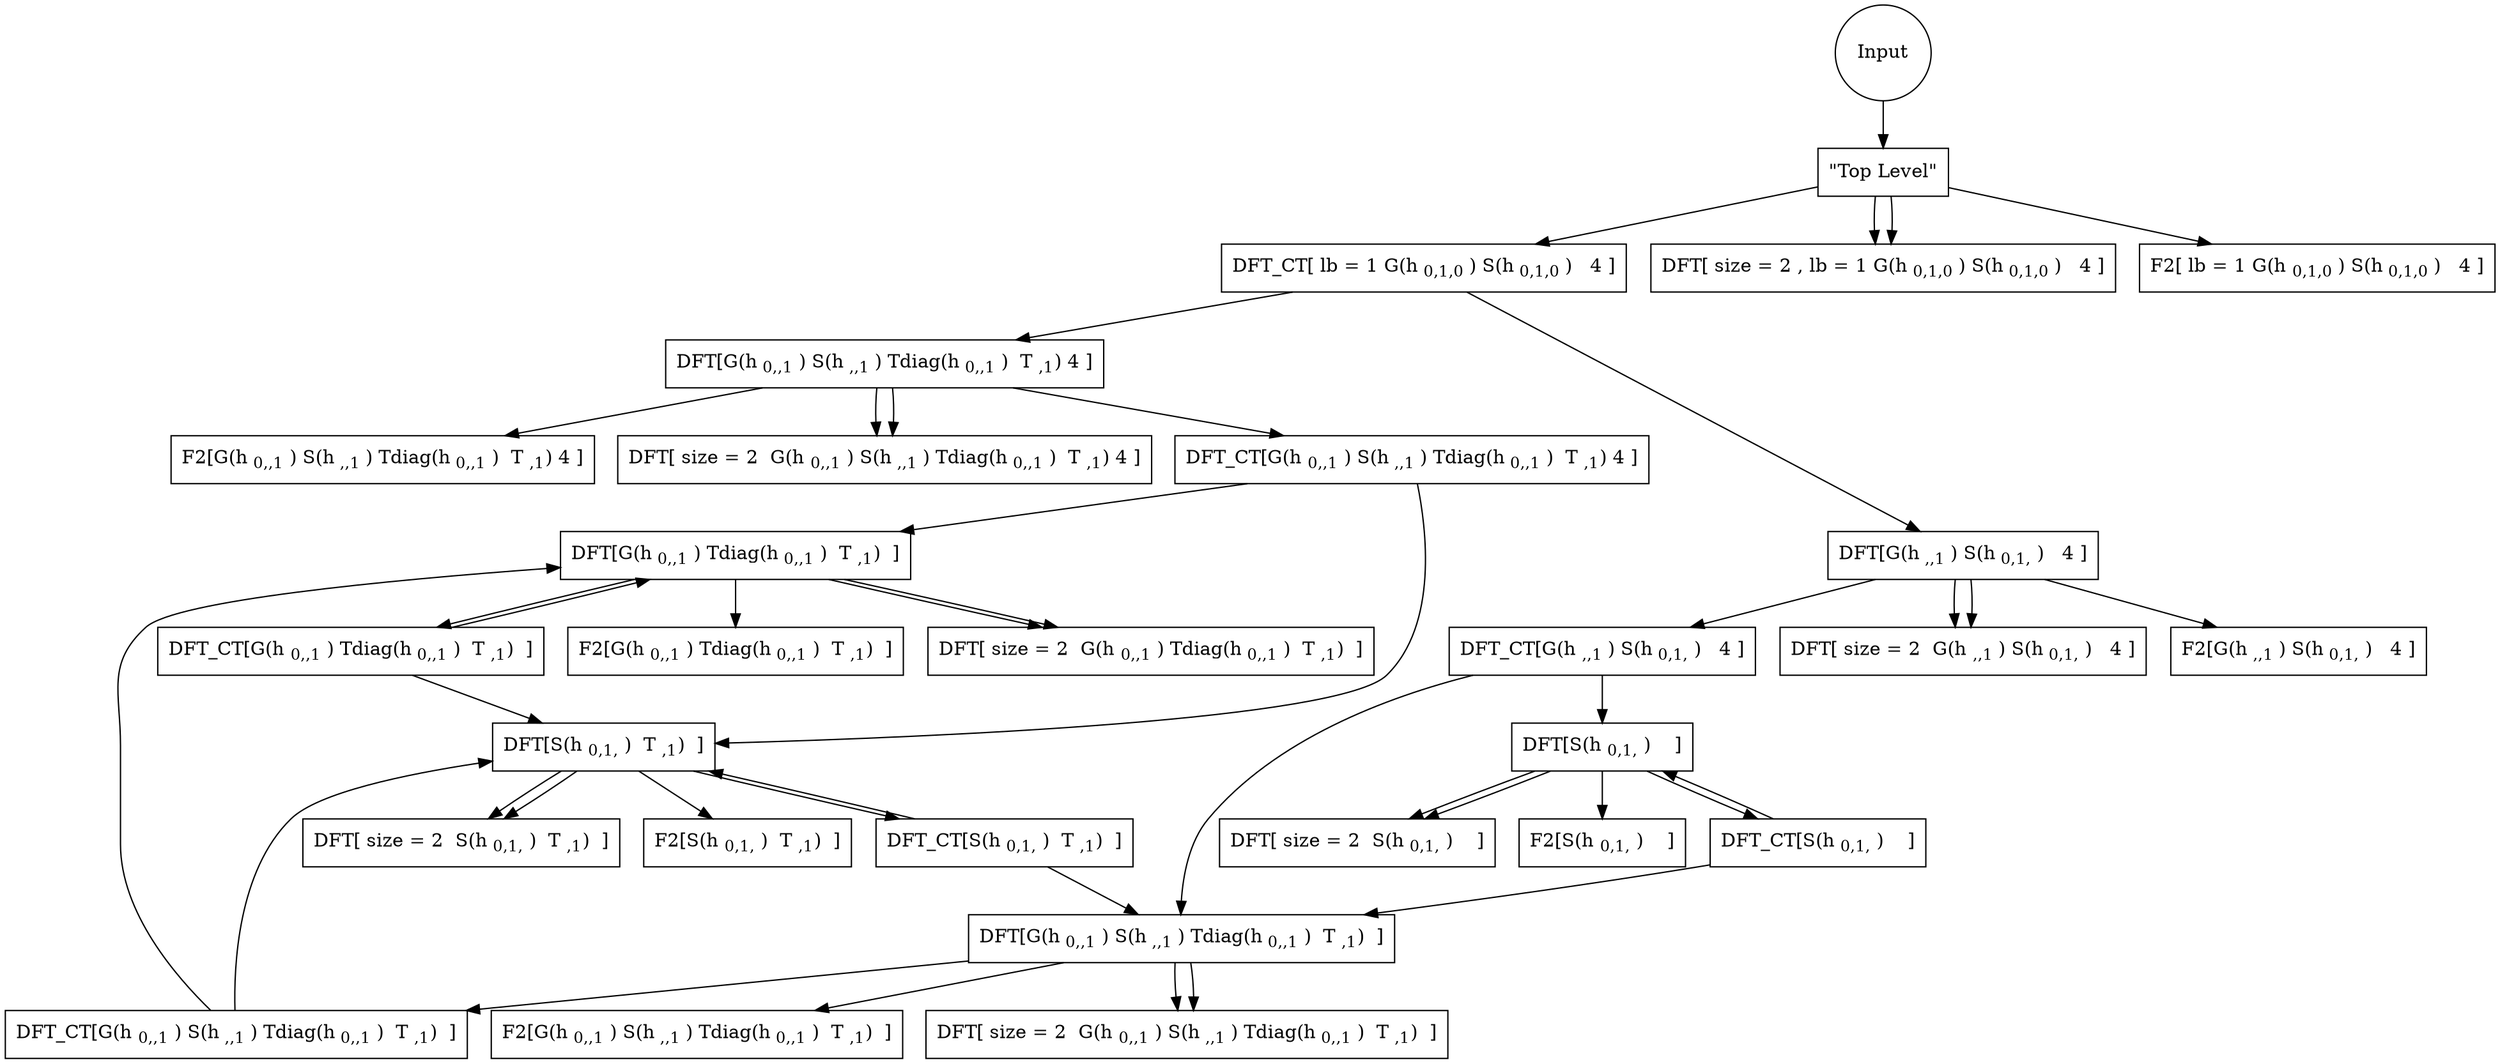 digraph G {
1 [id = "1"label=<Input>,shape=circle]
 1 -> 0
62 [id = "62" label=<DFT_CT[ lb = 1 G(h<SUB> 0,1,0 </SUB>) S(h<SUB> 0,1,0 </SUB>)   4 ]>
,shape=box]
62 -> 802
62 -> 73

802 [id = "802" label=<DFT[G(h<SUB> 0,,1 </SUB>) S(h<SUB> ,,1 </SUB>) Tdiag(h<SUB> 0,,1 </SUB>)  T<SUP> </SUP><SUB>,1</SUB>) 4 ]>
,shape=box]
802 -> 819
802 -> 863
802 -> 863

802 -> 914

73 [id = "73" label=<DFT[G(h<SUB> ,,1 </SUB>) S(h<SUB> 0,1, </SUB>)   4 ]>
,shape=box]
73 -> 160

73 -> 120
73 -> 120
73 -> 87

160 [id = "160" label=<DFT_CT[G(h<SUB> ,,1 </SUB>) S(h<SUB> 0,1, </SUB>)   4 ]>
,shape=box]
160 -> 292
160 -> 177

177 [id = "177" label=<DFT[S(h<SUB> 0,1, </SUB>)    ]>
,shape=box]
177 -> 227
177 -> 227
177 -> 192

177 -> 269

292 [id = "292" label=<DFT[G(h<SUB> 0,,1 </SUB>) S(h<SUB> ,,1 </SUB>) Tdiag(h<SUB> 0,,1 </SUB>)  T<SUP> </SUP><SUB>,1</SUB>)  ]>
,shape=box]
292 -> 404

292 -> 309
292 -> 353
292 -> 353

404 [id = "404" label=<DFT_CT[G(h<SUB> 0,,1 </SUB>) S(h<SUB> ,,1 </SUB>) Tdiag(h<SUB> 0,,1 </SUB>)  T<SUP> </SUP><SUB>,1</SUB>)  ]>
,shape=box]
404 -> 603
404 -> 424

424 [id = "424" label=<DFT[S(h<SUB> 0,1, </SUB>)  T<SUP> </SUP><SUB>,1</SUB>)  ]>
,shape=box]
424 -> 496
424 -> 496
424 -> 444

424 -> 555

603 [id = "603" label=<DFT[G(h<SUB> 0,,1 </SUB>) Tdiag(h<SUB> 0,,1 </SUB>)  T<SUP> </SUP><SUB>,1</SUB>)  ]>
,shape=box]
603 -> 720

603 -> 621
603 -> 667
603 -> 667

720 [id = "720" label=<DFT_CT[G(h<SUB> 0,,1 </SUB>) Tdiag(h<SUB> 0,,1 </SUB>)  T<SUP> </SUP><SUB>,1</SUB>)  ]>
,shape=box]
720 -> 424
720 -> 603

667 [id = "667" label=<DFT[ size = 2  G(h<SUB> 0,,1 </SUB>) Tdiag(h<SUB> 0,,1 </SUB>)  T<SUP> </SUP><SUB>,1</SUB>)  ]>
,shape=box]
621 [id = "621" label=<F2[G(h<SUB> 0,,1 </SUB>) Tdiag(h<SUB> 0,,1 </SUB>)  T<SUP> </SUP><SUB>,1</SUB>)  ]>
,shape=box]
555 [id = "555" label=<DFT_CT[S(h<SUB> 0,1, </SUB>)  T<SUP> </SUP><SUB>,1</SUB>)  ]>
,shape=box]
555 -> 292
555 -> 424

496 [id = "496" label=<DFT[ size = 2  S(h<SUB> 0,1, </SUB>)  T<SUP> </SUP><SUB>,1</SUB>)  ]>
,shape=box]
444 [id = "444" label=<F2[S(h<SUB> 0,1, </SUB>)  T<SUP> </SUP><SUB>,1</SUB>)  ]>
,shape=box]
353 [id = "353" label=<DFT[ size = 2  G(h<SUB> 0,,1 </SUB>) S(h<SUB> ,,1 </SUB>) Tdiag(h<SUB> 0,,1 </SUB>)  T<SUP> </SUP><SUB>,1</SUB>)  ]>
,shape=box]
309 [id = "309" label=<F2[G(h<SUB> 0,,1 </SUB>) S(h<SUB> ,,1 </SUB>) Tdiag(h<SUB> 0,,1 </SUB>)  T<SUP> </SUP><SUB>,1</SUB>)  ]>
,shape=box]
269 [id = "269" label=<DFT_CT[S(h<SUB> 0,1, </SUB>)    ]>
,shape=box]
269 -> 177
269 -> 292

227 [id = "227" label=<DFT[ size = 2  S(h<SUB> 0,1, </SUB>)    ]>
,shape=box]
192 [id = "192" label=<F2[S(h<SUB> 0,1, </SUB>)    ]>
,shape=box]
120 [id = "120" label=<DFT[ size = 2  G(h<SUB> ,,1 </SUB>) S(h<SUB> 0,1, </SUB>)   4 ]>
,shape=box]
87 [id = "87" label=<F2[G(h<SUB> ,,1 </SUB>) S(h<SUB> 0,1, </SUB>)   4 ]>
,shape=box]
914 [id = "914" label=<DFT_CT[G(h<SUB> 0,,1 </SUB>) S(h<SUB> ,,1 </SUB>) Tdiag(h<SUB> 0,,1 </SUB>)  T<SUP> </SUP><SUB>,1</SUB>) 4 ]>
,shape=box]
914 -> 603
914 -> 424

863 [id = "863" label=<DFT[ size = 2  G(h<SUB> 0,,1 </SUB>) S(h<SUB> ,,1 </SUB>) Tdiag(h<SUB> 0,,1 </SUB>)  T<SUP> </SUP><SUB>,1</SUB>) 4 ]>
,shape=box]
819 [id = "819" label=<F2[G(h<SUB> 0,,1 </SUB>) S(h<SUB> ,,1 </SUB>) Tdiag(h<SUB> 0,,1 </SUB>)  T<SUP> </SUP><SUB>,1</SUB>) 4 ]>
,shape=box]
38 [id = "38" label=<DFT[ size = 2 , lb = 1 G(h<SUB> 0,1,0 </SUB>) S(h<SUB> 0,1,0 </SUB>)   4 ]>
,shape=box]
12 [id = "12" label=<F2[ lb = 1 G(h<SUB> 0,1,0 </SUB>) S(h<SUB> 0,1,0 </SUB>)   4 ]>
,shape=box]
0 [id = "0"label=<"Top Level">
,shape=polygon]
0 -> 12
0 -> 38
0 -> 38

0 -> 62

}
